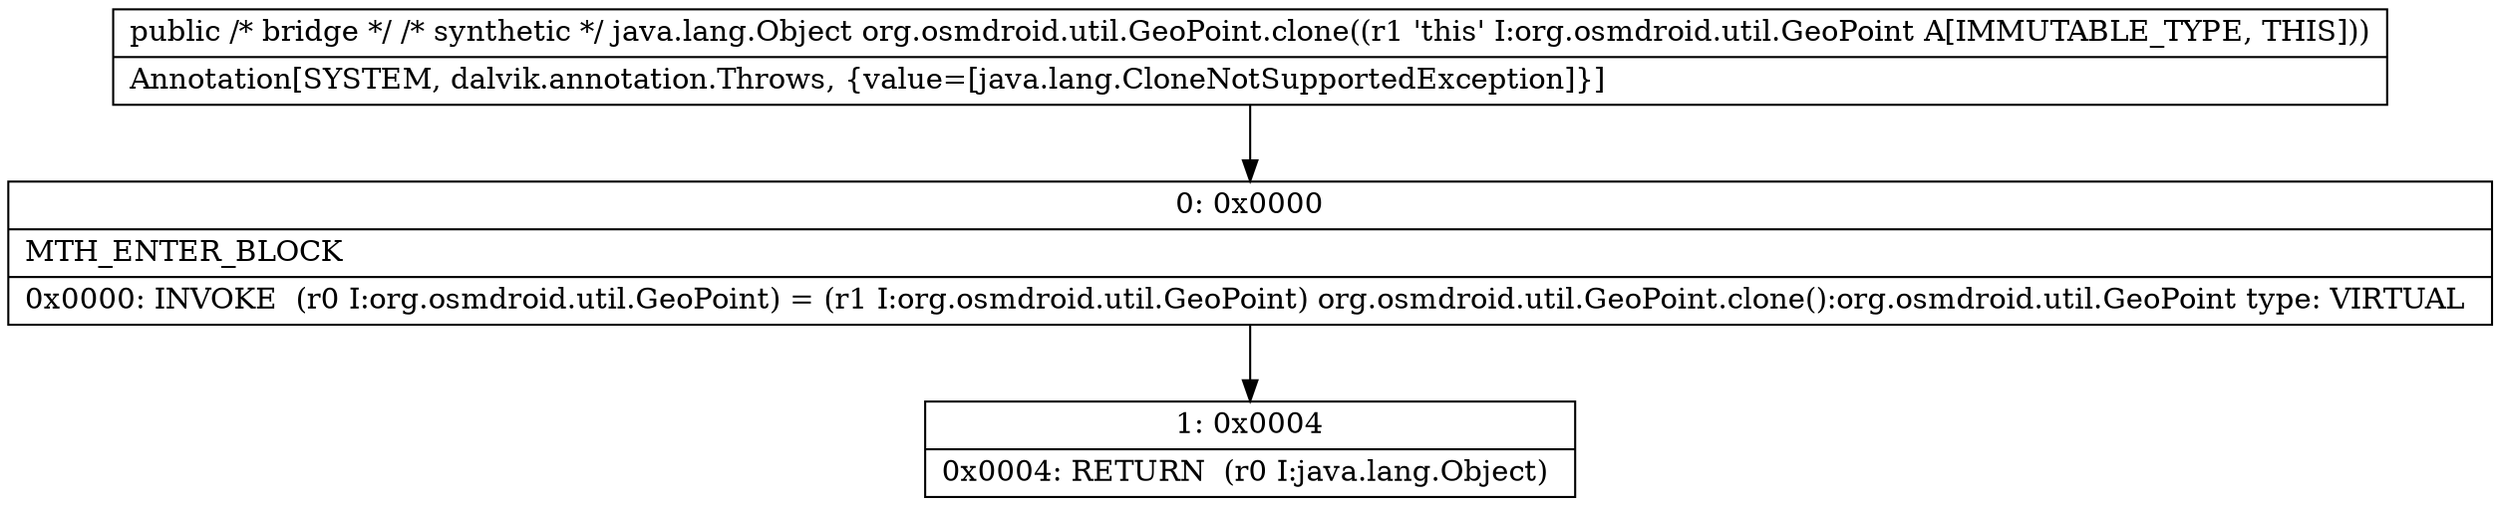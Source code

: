 digraph "CFG fororg.osmdroid.util.GeoPoint.clone()Ljava\/lang\/Object;" {
Node_0 [shape=record,label="{0\:\ 0x0000|MTH_ENTER_BLOCK\l|0x0000: INVOKE  (r0 I:org.osmdroid.util.GeoPoint) = (r1 I:org.osmdroid.util.GeoPoint) org.osmdroid.util.GeoPoint.clone():org.osmdroid.util.GeoPoint type: VIRTUAL \l}"];
Node_1 [shape=record,label="{1\:\ 0x0004|0x0004: RETURN  (r0 I:java.lang.Object) \l}"];
MethodNode[shape=record,label="{public \/* bridge *\/ \/* synthetic *\/ java.lang.Object org.osmdroid.util.GeoPoint.clone((r1 'this' I:org.osmdroid.util.GeoPoint A[IMMUTABLE_TYPE, THIS]))  | Annotation[SYSTEM, dalvik.annotation.Throws, \{value=[java.lang.CloneNotSupportedException]\}]\l}"];
MethodNode -> Node_0;
Node_0 -> Node_1;
}


